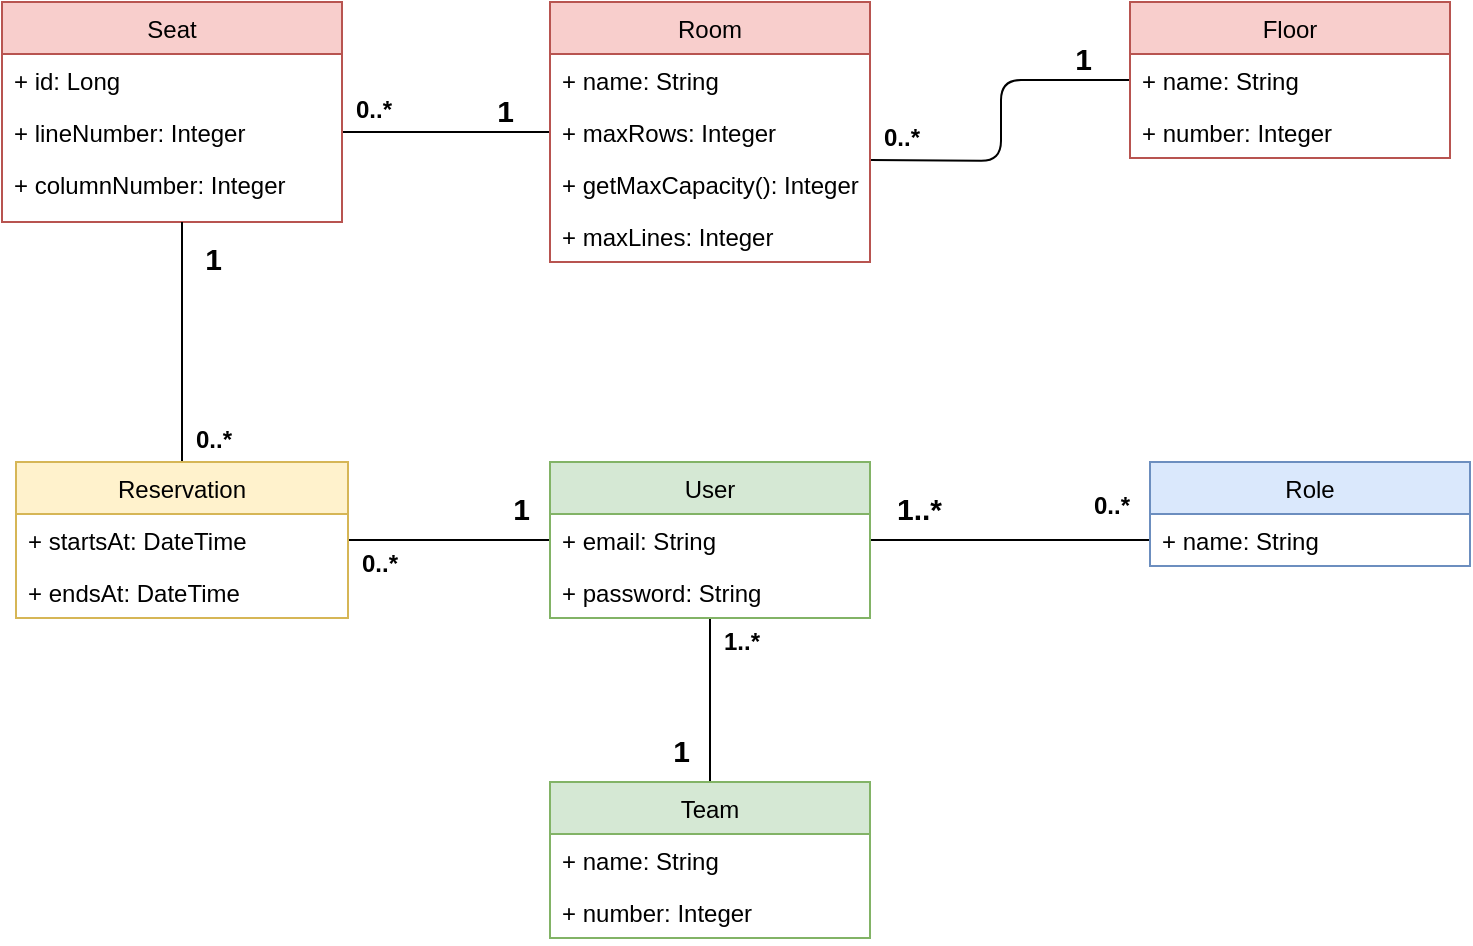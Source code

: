 <mxfile version="13.4.0" type="device"><diagram id="lKmla9k-wtm-uXdS_YiP" name="Page-1"><mxGraphModel dx="832" dy="516" grid="1" gridSize="10" guides="1" tooltips="1" connect="1" arrows="1" fold="1" page="1" pageScale="1" pageWidth="827" pageHeight="1169" math="0" shadow="0"><root><mxCell id="0"/><mxCell id="1" parent="0"/><mxCell id="N3PBoGDVakqIne-7l6hw-12" value="" style="endArrow=none;html=1;edgeStyle=orthogonalEdgeStyle;shadow=0;exitX=1;exitY=0.5;exitDx=0;exitDy=0;entryX=0;entryY=0.5;entryDx=0;entryDy=0;" edge="1" parent="1" source="N3PBoGDVakqIne-7l6hw-3" target="N3PBoGDVakqIne-7l6hw-32"><mxGeometry relative="1" as="geometry"><mxPoint x="270" y="110" as="sourcePoint"/><mxPoint x="330" y="80" as="targetPoint"/></mxGeometry></mxCell><mxCell id="N3PBoGDVakqIne-7l6hw-13" value="0..*" style="edgeLabel;resizable=0;html=1;align=left;verticalAlign=bottom;fontStyle=1;fontSize=12;" connectable="0" vertex="1" parent="N3PBoGDVakqIne-7l6hw-12"><mxGeometry x="-1" relative="1" as="geometry"><mxPoint x="5" y="-3" as="offset"/></mxGeometry></mxCell><mxCell id="N3PBoGDVakqIne-7l6hw-14" value="1" style="edgeLabel;resizable=0;html=1;align=right;verticalAlign=bottom;fontStyle=1;fontSize=15;" connectable="0" vertex="1" parent="N3PBoGDVakqIne-7l6hw-12"><mxGeometry x="1" relative="1" as="geometry"><mxPoint x="-18" as="offset"/></mxGeometry></mxCell><mxCell id="N3PBoGDVakqIne-7l6hw-33" value="" style="endArrow=none;html=1;edgeStyle=orthogonalEdgeStyle;shadow=0;exitX=1;exitY=0.5;exitDx=0;exitDy=0;entryX=0;entryY=0.5;entryDx=0;entryDy=0;" edge="1" parent="1" target="N3PBoGDVakqIne-7l6hw-22"><mxGeometry relative="1" as="geometry"><mxPoint x="510" y="89" as="sourcePoint"/><mxPoint x="600" y="110" as="targetPoint"/></mxGeometry></mxCell><mxCell id="N3PBoGDVakqIne-7l6hw-34" value="0..*" style="edgeLabel;resizable=0;html=1;align=left;verticalAlign=bottom;fontStyle=1;fontSize=12;" connectable="0" vertex="1" parent="N3PBoGDVakqIne-7l6hw-33"><mxGeometry x="-1" relative="1" as="geometry"><mxPoint x="5" y="-3" as="offset"/></mxGeometry></mxCell><mxCell id="N3PBoGDVakqIne-7l6hw-35" value="1" style="edgeLabel;resizable=0;html=1;align=right;verticalAlign=bottom;fontStyle=1;fontSize=15;" connectable="0" vertex="1" parent="N3PBoGDVakqIne-7l6hw-33"><mxGeometry x="1" relative="1" as="geometry"><mxPoint x="-18" as="offset"/></mxGeometry></mxCell><mxCell id="N3PBoGDVakqIne-7l6hw-60" value="" style="endArrow=none;html=1;edgeStyle=orthogonalEdgeStyle;shadow=0;entryX=0;entryY=0.5;entryDx=0;entryDy=0;exitX=1;exitY=0.5;exitDx=0;exitDy=0;" edge="1" parent="1" source="N3PBoGDVakqIne-7l6hw-45" target="N3PBoGDVakqIne-7l6hw-48"><mxGeometry relative="1" as="geometry"><mxPoint x="150" y="380" as="sourcePoint"/><mxPoint x="320.0" y="220" as="targetPoint"/></mxGeometry></mxCell><mxCell id="N3PBoGDVakqIne-7l6hw-61" value="0..*" style="edgeLabel;resizable=0;html=1;align=left;verticalAlign=bottom;fontStyle=1;fontSize=12;" connectable="0" vertex="1" parent="N3PBoGDVakqIne-7l6hw-60"><mxGeometry x="-1" relative="1" as="geometry"><mxPoint x="5" y="20" as="offset"/></mxGeometry></mxCell><mxCell id="N3PBoGDVakqIne-7l6hw-62" value="1" style="edgeLabel;resizable=0;html=1;align=right;verticalAlign=bottom;fontStyle=1;fontSize=15;" connectable="0" vertex="1" parent="N3PBoGDVakqIne-7l6hw-60"><mxGeometry x="1" relative="1" as="geometry"><mxPoint x="-9.67" y="-5" as="offset"/></mxGeometry></mxCell><mxCell id="N3PBoGDVakqIne-7l6hw-63" value="" style="endArrow=none;html=1;edgeStyle=orthogonalEdgeStyle;shadow=0;entryX=1;entryY=0.5;entryDx=0;entryDy=0;exitX=0;exitY=0.5;exitDx=0;exitDy=0;" edge="1" parent="1" source="N3PBoGDVakqIne-7l6hw-55" target="N3PBoGDVakqIne-7l6hw-48"><mxGeometry relative="1" as="geometry"><mxPoint x="320" y="426" as="sourcePoint"/><mxPoint x="317" y="538.0" as="targetPoint"/></mxGeometry></mxCell><mxCell id="N3PBoGDVakqIne-7l6hw-64" value="0..*" style="edgeLabel;resizable=0;html=1;align=left;verticalAlign=bottom;fontStyle=1;fontSize=12;" connectable="0" vertex="1" parent="N3PBoGDVakqIne-7l6hw-63"><mxGeometry x="-1" relative="1" as="geometry"><mxPoint x="-30" y="-9" as="offset"/></mxGeometry></mxCell><mxCell id="N3PBoGDVakqIne-7l6hw-65" value="1..*" style="edgeLabel;resizable=0;html=1;align=right;verticalAlign=bottom;fontStyle=1;fontSize=15;" connectable="0" vertex="1" parent="N3PBoGDVakqIne-7l6hw-63"><mxGeometry x="1" relative="1" as="geometry"><mxPoint x="36.67" y="-5" as="offset"/></mxGeometry></mxCell><mxCell id="N3PBoGDVakqIne-7l6hw-1" value="Seat" style="swimlane;fontStyle=0;childLayout=stackLayout;horizontal=1;startSize=26;fillColor=#f8cecc;horizontalStack=0;resizeParent=1;resizeParentMax=0;resizeLast=0;collapsible=1;marginBottom=0;strokeColor=#b85450;" vertex="1" parent="1"><mxGeometry x="76" y="10" width="170" height="110" as="geometry"/></mxCell><mxCell id="N3PBoGDVakqIne-7l6hw-2" value="+ id: Long" style="text;strokeColor=none;fillColor=none;align=left;verticalAlign=top;spacingLeft=4;spacingRight=4;overflow=hidden;rotatable=0;points=[[0,0.5],[1,0.5]];portConstraint=eastwest;" vertex="1" parent="N3PBoGDVakqIne-7l6hw-1"><mxGeometry y="26" width="170" height="26" as="geometry"/></mxCell><mxCell id="N3PBoGDVakqIne-7l6hw-3" value="+ lineNumber: Integer" style="text;strokeColor=none;fillColor=none;align=left;verticalAlign=top;spacingLeft=4;spacingRight=4;overflow=hidden;rotatable=0;points=[[0,0.5],[1,0.5]];portConstraint=eastwest;" vertex="1" parent="N3PBoGDVakqIne-7l6hw-1"><mxGeometry y="52" width="170" height="26" as="geometry"/></mxCell><mxCell id="N3PBoGDVakqIne-7l6hw-4" value="+ columnNumber: Integer&#10;" style="text;strokeColor=none;fillColor=none;align=left;verticalAlign=top;spacingLeft=4;spacingRight=4;overflow=hidden;rotatable=0;points=[[0,0.5],[1,0.5]];portConstraint=eastwest;" vertex="1" parent="N3PBoGDVakqIne-7l6hw-1"><mxGeometry y="78" width="170" height="32" as="geometry"/></mxCell><mxCell id="N3PBoGDVakqIne-7l6hw-57" value="" style="endArrow=none;html=1;edgeStyle=orthogonalEdgeStyle;shadow=0;exitX=0.5;exitY=0;exitDx=0;exitDy=0;" edge="1" parent="N3PBoGDVakqIne-7l6hw-1" source="N3PBoGDVakqIne-7l6hw-45"><mxGeometry relative="1" as="geometry"><mxPoint x="100" y="210" as="sourcePoint"/><mxPoint x="90" y="110" as="targetPoint"/></mxGeometry></mxCell><mxCell id="N3PBoGDVakqIne-7l6hw-58" value="0..*" style="edgeLabel;resizable=0;html=1;align=left;verticalAlign=bottom;fontStyle=1;fontSize=12;" connectable="0" vertex="1" parent="N3PBoGDVakqIne-7l6hw-57"><mxGeometry x="-1" relative="1" as="geometry"><mxPoint x="5" y="-3" as="offset"/></mxGeometry></mxCell><mxCell id="N3PBoGDVakqIne-7l6hw-59" value="1" style="edgeLabel;resizable=0;html=1;align=right;verticalAlign=bottom;fontStyle=1;fontSize=15;" connectable="0" vertex="1" parent="N3PBoGDVakqIne-7l6hw-57"><mxGeometry x="1" relative="1" as="geometry"><mxPoint x="20" y="29.67" as="offset"/></mxGeometry></mxCell><mxCell id="N3PBoGDVakqIne-7l6hw-5" value="Room" style="swimlane;fontStyle=0;childLayout=stackLayout;horizontal=1;startSize=26;fillColor=#f8cecc;horizontalStack=0;resizeParent=1;resizeParentMax=0;resizeLast=0;collapsible=1;marginBottom=0;strokeColor=#b85450;" vertex="1" parent="1"><mxGeometry x="350" y="10" width="160" height="130" as="geometry"/></mxCell><mxCell id="N3PBoGDVakqIne-7l6hw-29" value="+ name: String" style="text;strokeColor=none;fillColor=none;align=left;verticalAlign=top;spacingLeft=4;spacingRight=4;overflow=hidden;rotatable=0;points=[[0,0.5],[1,0.5]];portConstraint=eastwest;" vertex="1" parent="N3PBoGDVakqIne-7l6hw-5"><mxGeometry y="26" width="160" height="26" as="geometry"/></mxCell><mxCell id="N3PBoGDVakqIne-7l6hw-32" value="+ maxRows: Integer" style="text;strokeColor=none;fillColor=none;align=left;verticalAlign=top;spacingLeft=4;spacingRight=4;overflow=hidden;rotatable=0;points=[[0,0.5],[1,0.5]];portConstraint=eastwest;" vertex="1" parent="N3PBoGDVakqIne-7l6hw-5"><mxGeometry y="52" width="160" height="26" as="geometry"/></mxCell><mxCell id="N3PBoGDVakqIne-7l6hw-36" value="+ getMaxCapacity(): Integer" style="text;strokeColor=none;fillColor=none;align=left;verticalAlign=top;spacingLeft=4;spacingRight=4;overflow=hidden;rotatable=0;points=[[0,0.5],[1,0.5]];portConstraint=eastwest;" vertex="1" parent="N3PBoGDVakqIne-7l6hw-5"><mxGeometry y="78" width="160" height="26" as="geometry"/></mxCell><mxCell id="N3PBoGDVakqIne-7l6hw-42" value="+ maxLines: Integer" style="text;strokeColor=none;fillColor=none;align=left;verticalAlign=top;spacingLeft=4;spacingRight=4;overflow=hidden;rotatable=0;points=[[0,0.5],[1,0.5]];portConstraint=eastwest;" vertex="1" parent="N3PBoGDVakqIne-7l6hw-5"><mxGeometry y="104" width="160" height="26" as="geometry"/></mxCell><mxCell id="N3PBoGDVakqIne-7l6hw-66" value="" style="endArrow=none;html=1;edgeStyle=orthogonalEdgeStyle;shadow=0;entryX=0.5;entryY=0;entryDx=0;entryDy=0;exitX=0.5;exitY=1;exitDx=0;exitDy=0;" edge="1" parent="1" source="N3PBoGDVakqIne-7l6hw-48" target="N3PBoGDVakqIne-7l6hw-51"><mxGeometry relative="1" as="geometry"><mxPoint x="150" y="540" as="sourcePoint"/><mxPoint x="310" y="685.0" as="targetPoint"/></mxGeometry></mxCell><mxCell id="N3PBoGDVakqIne-7l6hw-67" value="1..*" style="edgeLabel;resizable=0;html=1;align=left;verticalAlign=bottom;fontStyle=1;fontSize=12;" connectable="0" vertex="1" parent="N3PBoGDVakqIne-7l6hw-66"><mxGeometry x="-1" relative="1" as="geometry"><mxPoint x="5" y="20" as="offset"/></mxGeometry></mxCell><mxCell id="N3PBoGDVakqIne-7l6hw-68" value="1" style="edgeLabel;resizable=0;html=1;align=right;verticalAlign=bottom;fontStyle=1;fontSize=15;" connectable="0" vertex="1" parent="N3PBoGDVakqIne-7l6hw-66"><mxGeometry x="1" relative="1" as="geometry"><mxPoint x="-9.67" y="-5" as="offset"/></mxGeometry></mxCell><mxCell id="N3PBoGDVakqIne-7l6hw-51" value="Team" style="swimlane;fontStyle=0;childLayout=stackLayout;horizontal=1;startSize=26;fillColor=#d5e8d4;horizontalStack=0;resizeParent=1;resizeParentMax=0;resizeLast=0;collapsible=1;marginBottom=0;strokeColor=#82b366;" vertex="1" parent="1"><mxGeometry x="350" y="400" width="160" height="78" as="geometry"/></mxCell><mxCell id="N3PBoGDVakqIne-7l6hw-52" value="+ name: String" style="text;strokeColor=none;fillColor=none;align=left;verticalAlign=top;spacingLeft=4;spacingRight=4;overflow=hidden;rotatable=0;points=[[0,0.5],[1,0.5]];portConstraint=eastwest;" vertex="1" parent="N3PBoGDVakqIne-7l6hw-51"><mxGeometry y="26" width="160" height="26" as="geometry"/></mxCell><mxCell id="N3PBoGDVakqIne-7l6hw-53" value="+ number: Integer" style="text;strokeColor=none;fillColor=none;align=left;verticalAlign=top;spacingLeft=4;spacingRight=4;overflow=hidden;rotatable=0;points=[[0,0.5],[1,0.5]];portConstraint=eastwest;" vertex="1" parent="N3PBoGDVakqIne-7l6hw-51"><mxGeometry y="52" width="160" height="26" as="geometry"/></mxCell><mxCell id="N3PBoGDVakqIne-7l6hw-48" value="User" style="swimlane;fontStyle=0;childLayout=stackLayout;horizontal=1;startSize=26;fillColor=#d5e8d4;horizontalStack=0;resizeParent=1;resizeParentMax=0;resizeLast=0;collapsible=1;marginBottom=0;strokeColor=#82b366;" vertex="1" parent="1"><mxGeometry x="350" y="240" width="160" height="78" as="geometry"/></mxCell><mxCell id="N3PBoGDVakqIne-7l6hw-50" value="+ email: String" style="text;strokeColor=none;fillColor=none;align=left;verticalAlign=top;spacingLeft=4;spacingRight=4;overflow=hidden;rotatable=0;points=[[0,0.5],[1,0.5]];portConstraint=eastwest;" vertex="1" parent="N3PBoGDVakqIne-7l6hw-48"><mxGeometry y="26" width="160" height="26" as="geometry"/></mxCell><mxCell id="N3PBoGDVakqIne-7l6hw-49" value="+ password: String" style="text;strokeColor=none;fillColor=none;align=left;verticalAlign=top;spacingLeft=4;spacingRight=4;overflow=hidden;rotatable=0;points=[[0,0.5],[1,0.5]];portConstraint=eastwest;" vertex="1" parent="N3PBoGDVakqIne-7l6hw-48"><mxGeometry y="52" width="160" height="26" as="geometry"/></mxCell><mxCell id="N3PBoGDVakqIne-7l6hw-45" value="Reservation" style="swimlane;fontStyle=0;childLayout=stackLayout;horizontal=1;startSize=26;fillColor=#fff2cc;horizontalStack=0;resizeParent=1;resizeParentMax=0;resizeLast=0;collapsible=1;marginBottom=0;strokeColor=#d6b656;" vertex="1" parent="1"><mxGeometry x="83" y="240" width="166" height="78" as="geometry"/></mxCell><mxCell id="N3PBoGDVakqIne-7l6hw-46" value="+ startsAt: DateTime" style="text;strokeColor=none;fillColor=none;align=left;verticalAlign=top;spacingLeft=4;spacingRight=4;overflow=hidden;rotatable=0;points=[[0,0.5],[1,0.5]];portConstraint=eastwest;" vertex="1" parent="N3PBoGDVakqIne-7l6hw-45"><mxGeometry y="26" width="166" height="26" as="geometry"/></mxCell><mxCell id="N3PBoGDVakqIne-7l6hw-47" value="+ endsAt: DateTime" style="text;strokeColor=none;fillColor=none;align=left;verticalAlign=top;spacingLeft=4;spacingRight=4;overflow=hidden;rotatable=0;points=[[0,0.5],[1,0.5]];portConstraint=eastwest;" vertex="1" parent="N3PBoGDVakqIne-7l6hw-45"><mxGeometry y="52" width="166" height="26" as="geometry"/></mxCell><mxCell id="N3PBoGDVakqIne-7l6hw-54" value="Role" style="swimlane;fontStyle=0;childLayout=stackLayout;horizontal=1;startSize=26;fillColor=#dae8fc;horizontalStack=0;resizeParent=1;resizeParentMax=0;resizeLast=0;collapsible=1;marginBottom=0;strokeColor=#6c8ebf;" vertex="1" parent="1"><mxGeometry x="650" y="240" width="160" height="52" as="geometry"/></mxCell><mxCell id="N3PBoGDVakqIne-7l6hw-55" value="+ name: String" style="text;strokeColor=none;fillColor=none;align=left;verticalAlign=top;spacingLeft=4;spacingRight=4;overflow=hidden;rotatable=0;points=[[0,0.5],[1,0.5]];portConstraint=eastwest;" vertex="1" parent="N3PBoGDVakqIne-7l6hw-54"><mxGeometry y="26" width="160" height="26" as="geometry"/></mxCell><mxCell id="N3PBoGDVakqIne-7l6hw-22" value="Floor" style="swimlane;fontStyle=0;childLayout=stackLayout;horizontal=1;startSize=26;fillColor=#f8cecc;horizontalStack=0;resizeParent=1;resizeParentMax=0;resizeLast=0;collapsible=1;marginBottom=0;strokeColor=#b85450;" vertex="1" parent="1"><mxGeometry x="640" y="10" width="160" height="78" as="geometry"/></mxCell><mxCell id="N3PBoGDVakqIne-7l6hw-43" value="+ name: String" style="text;strokeColor=none;fillColor=none;align=left;verticalAlign=top;spacingLeft=4;spacingRight=4;overflow=hidden;rotatable=0;points=[[0,0.5],[1,0.5]];portConstraint=eastwest;" vertex="1" parent="N3PBoGDVakqIne-7l6hw-22"><mxGeometry y="26" width="160" height="26" as="geometry"/></mxCell><mxCell id="N3PBoGDVakqIne-7l6hw-44" value="+ number: Integer" style="text;strokeColor=none;fillColor=none;align=left;verticalAlign=top;spacingLeft=4;spacingRight=4;overflow=hidden;rotatable=0;points=[[0,0.5],[1,0.5]];portConstraint=eastwest;" vertex="1" parent="N3PBoGDVakqIne-7l6hw-22"><mxGeometry y="52" width="160" height="26" as="geometry"/></mxCell></root></mxGraphModel></diagram></mxfile>